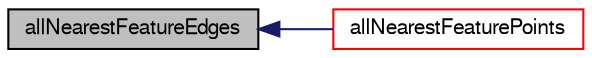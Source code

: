 digraph "allNearestFeatureEdges"
{
  bgcolor="transparent";
  edge [fontname="FreeSans",fontsize="10",labelfontname="FreeSans",labelfontsize="10"];
  node [fontname="FreeSans",fontsize="10",shape=record];
  rankdir="LR";
  Node611 [label="allNearestFeatureEdges",height=0.2,width=0.4,color="black", fillcolor="grey75", style="filled", fontcolor="black"];
  Node611 -> Node612 [dir="back",color="midnightblue",fontsize="10",style="solid",fontname="FreeSans"];
  Node612 [label="allNearestFeaturePoints",height=0.2,width=0.4,color="red",URL="$a21786.html#a3d27f2ecec0771445021daad5c682975",tooltip="Find all the feature points within searchDistSqr of sample. "];
}
